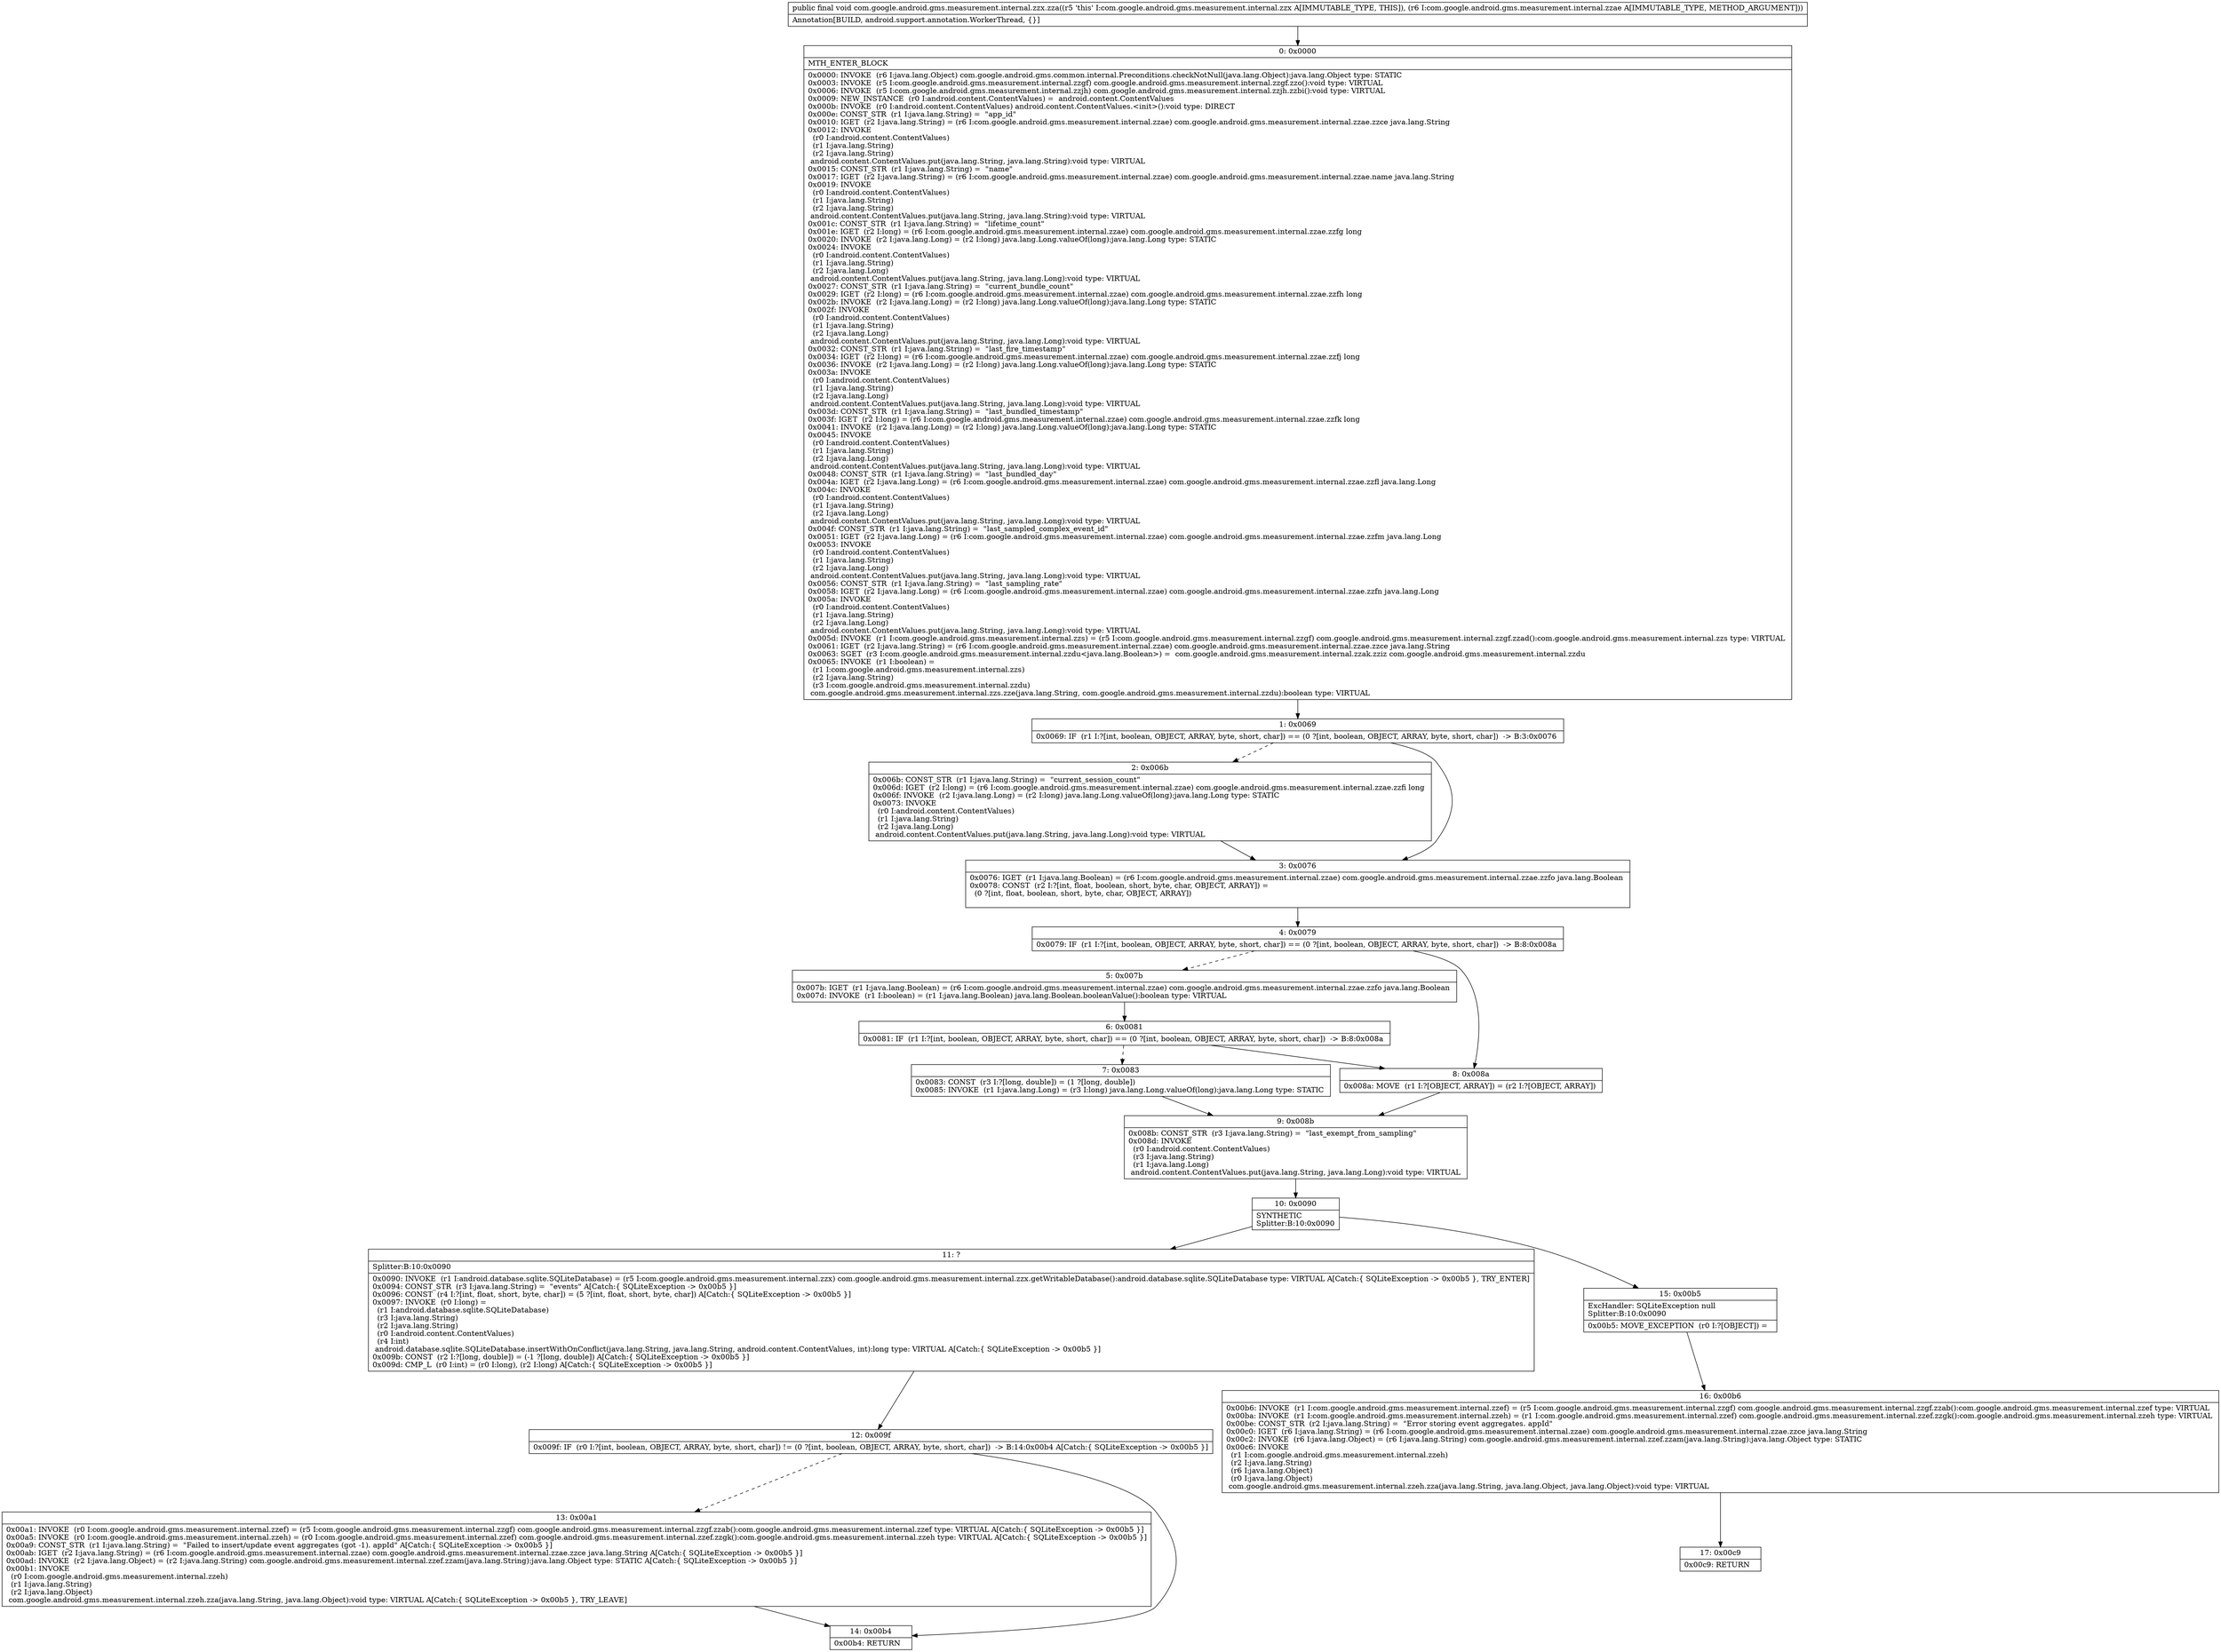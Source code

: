 digraph "CFG forcom.google.android.gms.measurement.internal.zzx.zza(Lcom\/google\/android\/gms\/measurement\/internal\/zzae;)V" {
Node_0 [shape=record,label="{0\:\ 0x0000|MTH_ENTER_BLOCK\l|0x0000: INVOKE  (r6 I:java.lang.Object) com.google.android.gms.common.internal.Preconditions.checkNotNull(java.lang.Object):java.lang.Object type: STATIC \l0x0003: INVOKE  (r5 I:com.google.android.gms.measurement.internal.zzgf) com.google.android.gms.measurement.internal.zzgf.zzo():void type: VIRTUAL \l0x0006: INVOKE  (r5 I:com.google.android.gms.measurement.internal.zzjh) com.google.android.gms.measurement.internal.zzjh.zzbi():void type: VIRTUAL \l0x0009: NEW_INSTANCE  (r0 I:android.content.ContentValues) =  android.content.ContentValues \l0x000b: INVOKE  (r0 I:android.content.ContentValues) android.content.ContentValues.\<init\>():void type: DIRECT \l0x000e: CONST_STR  (r1 I:java.lang.String) =  \"app_id\" \l0x0010: IGET  (r2 I:java.lang.String) = (r6 I:com.google.android.gms.measurement.internal.zzae) com.google.android.gms.measurement.internal.zzae.zzce java.lang.String \l0x0012: INVOKE  \l  (r0 I:android.content.ContentValues)\l  (r1 I:java.lang.String)\l  (r2 I:java.lang.String)\l android.content.ContentValues.put(java.lang.String, java.lang.String):void type: VIRTUAL \l0x0015: CONST_STR  (r1 I:java.lang.String) =  \"name\" \l0x0017: IGET  (r2 I:java.lang.String) = (r6 I:com.google.android.gms.measurement.internal.zzae) com.google.android.gms.measurement.internal.zzae.name java.lang.String \l0x0019: INVOKE  \l  (r0 I:android.content.ContentValues)\l  (r1 I:java.lang.String)\l  (r2 I:java.lang.String)\l android.content.ContentValues.put(java.lang.String, java.lang.String):void type: VIRTUAL \l0x001c: CONST_STR  (r1 I:java.lang.String) =  \"lifetime_count\" \l0x001e: IGET  (r2 I:long) = (r6 I:com.google.android.gms.measurement.internal.zzae) com.google.android.gms.measurement.internal.zzae.zzfg long \l0x0020: INVOKE  (r2 I:java.lang.Long) = (r2 I:long) java.lang.Long.valueOf(long):java.lang.Long type: STATIC \l0x0024: INVOKE  \l  (r0 I:android.content.ContentValues)\l  (r1 I:java.lang.String)\l  (r2 I:java.lang.Long)\l android.content.ContentValues.put(java.lang.String, java.lang.Long):void type: VIRTUAL \l0x0027: CONST_STR  (r1 I:java.lang.String) =  \"current_bundle_count\" \l0x0029: IGET  (r2 I:long) = (r6 I:com.google.android.gms.measurement.internal.zzae) com.google.android.gms.measurement.internal.zzae.zzfh long \l0x002b: INVOKE  (r2 I:java.lang.Long) = (r2 I:long) java.lang.Long.valueOf(long):java.lang.Long type: STATIC \l0x002f: INVOKE  \l  (r0 I:android.content.ContentValues)\l  (r1 I:java.lang.String)\l  (r2 I:java.lang.Long)\l android.content.ContentValues.put(java.lang.String, java.lang.Long):void type: VIRTUAL \l0x0032: CONST_STR  (r1 I:java.lang.String) =  \"last_fire_timestamp\" \l0x0034: IGET  (r2 I:long) = (r6 I:com.google.android.gms.measurement.internal.zzae) com.google.android.gms.measurement.internal.zzae.zzfj long \l0x0036: INVOKE  (r2 I:java.lang.Long) = (r2 I:long) java.lang.Long.valueOf(long):java.lang.Long type: STATIC \l0x003a: INVOKE  \l  (r0 I:android.content.ContentValues)\l  (r1 I:java.lang.String)\l  (r2 I:java.lang.Long)\l android.content.ContentValues.put(java.lang.String, java.lang.Long):void type: VIRTUAL \l0x003d: CONST_STR  (r1 I:java.lang.String) =  \"last_bundled_timestamp\" \l0x003f: IGET  (r2 I:long) = (r6 I:com.google.android.gms.measurement.internal.zzae) com.google.android.gms.measurement.internal.zzae.zzfk long \l0x0041: INVOKE  (r2 I:java.lang.Long) = (r2 I:long) java.lang.Long.valueOf(long):java.lang.Long type: STATIC \l0x0045: INVOKE  \l  (r0 I:android.content.ContentValues)\l  (r1 I:java.lang.String)\l  (r2 I:java.lang.Long)\l android.content.ContentValues.put(java.lang.String, java.lang.Long):void type: VIRTUAL \l0x0048: CONST_STR  (r1 I:java.lang.String) =  \"last_bundled_day\" \l0x004a: IGET  (r2 I:java.lang.Long) = (r6 I:com.google.android.gms.measurement.internal.zzae) com.google.android.gms.measurement.internal.zzae.zzfl java.lang.Long \l0x004c: INVOKE  \l  (r0 I:android.content.ContentValues)\l  (r1 I:java.lang.String)\l  (r2 I:java.lang.Long)\l android.content.ContentValues.put(java.lang.String, java.lang.Long):void type: VIRTUAL \l0x004f: CONST_STR  (r1 I:java.lang.String) =  \"last_sampled_complex_event_id\" \l0x0051: IGET  (r2 I:java.lang.Long) = (r6 I:com.google.android.gms.measurement.internal.zzae) com.google.android.gms.measurement.internal.zzae.zzfm java.lang.Long \l0x0053: INVOKE  \l  (r0 I:android.content.ContentValues)\l  (r1 I:java.lang.String)\l  (r2 I:java.lang.Long)\l android.content.ContentValues.put(java.lang.String, java.lang.Long):void type: VIRTUAL \l0x0056: CONST_STR  (r1 I:java.lang.String) =  \"last_sampling_rate\" \l0x0058: IGET  (r2 I:java.lang.Long) = (r6 I:com.google.android.gms.measurement.internal.zzae) com.google.android.gms.measurement.internal.zzae.zzfn java.lang.Long \l0x005a: INVOKE  \l  (r0 I:android.content.ContentValues)\l  (r1 I:java.lang.String)\l  (r2 I:java.lang.Long)\l android.content.ContentValues.put(java.lang.String, java.lang.Long):void type: VIRTUAL \l0x005d: INVOKE  (r1 I:com.google.android.gms.measurement.internal.zzs) = (r5 I:com.google.android.gms.measurement.internal.zzgf) com.google.android.gms.measurement.internal.zzgf.zzad():com.google.android.gms.measurement.internal.zzs type: VIRTUAL \l0x0061: IGET  (r2 I:java.lang.String) = (r6 I:com.google.android.gms.measurement.internal.zzae) com.google.android.gms.measurement.internal.zzae.zzce java.lang.String \l0x0063: SGET  (r3 I:com.google.android.gms.measurement.internal.zzdu\<java.lang.Boolean\>) =  com.google.android.gms.measurement.internal.zzak.zziz com.google.android.gms.measurement.internal.zzdu \l0x0065: INVOKE  (r1 I:boolean) = \l  (r1 I:com.google.android.gms.measurement.internal.zzs)\l  (r2 I:java.lang.String)\l  (r3 I:com.google.android.gms.measurement.internal.zzdu)\l com.google.android.gms.measurement.internal.zzs.zze(java.lang.String, com.google.android.gms.measurement.internal.zzdu):boolean type: VIRTUAL \l}"];
Node_1 [shape=record,label="{1\:\ 0x0069|0x0069: IF  (r1 I:?[int, boolean, OBJECT, ARRAY, byte, short, char]) == (0 ?[int, boolean, OBJECT, ARRAY, byte, short, char])  \-\> B:3:0x0076 \l}"];
Node_2 [shape=record,label="{2\:\ 0x006b|0x006b: CONST_STR  (r1 I:java.lang.String) =  \"current_session_count\" \l0x006d: IGET  (r2 I:long) = (r6 I:com.google.android.gms.measurement.internal.zzae) com.google.android.gms.measurement.internal.zzae.zzfi long \l0x006f: INVOKE  (r2 I:java.lang.Long) = (r2 I:long) java.lang.Long.valueOf(long):java.lang.Long type: STATIC \l0x0073: INVOKE  \l  (r0 I:android.content.ContentValues)\l  (r1 I:java.lang.String)\l  (r2 I:java.lang.Long)\l android.content.ContentValues.put(java.lang.String, java.lang.Long):void type: VIRTUAL \l}"];
Node_3 [shape=record,label="{3\:\ 0x0076|0x0076: IGET  (r1 I:java.lang.Boolean) = (r6 I:com.google.android.gms.measurement.internal.zzae) com.google.android.gms.measurement.internal.zzae.zzfo java.lang.Boolean \l0x0078: CONST  (r2 I:?[int, float, boolean, short, byte, char, OBJECT, ARRAY]) = \l  (0 ?[int, float, boolean, short, byte, char, OBJECT, ARRAY])\l \l}"];
Node_4 [shape=record,label="{4\:\ 0x0079|0x0079: IF  (r1 I:?[int, boolean, OBJECT, ARRAY, byte, short, char]) == (0 ?[int, boolean, OBJECT, ARRAY, byte, short, char])  \-\> B:8:0x008a \l}"];
Node_5 [shape=record,label="{5\:\ 0x007b|0x007b: IGET  (r1 I:java.lang.Boolean) = (r6 I:com.google.android.gms.measurement.internal.zzae) com.google.android.gms.measurement.internal.zzae.zzfo java.lang.Boolean \l0x007d: INVOKE  (r1 I:boolean) = (r1 I:java.lang.Boolean) java.lang.Boolean.booleanValue():boolean type: VIRTUAL \l}"];
Node_6 [shape=record,label="{6\:\ 0x0081|0x0081: IF  (r1 I:?[int, boolean, OBJECT, ARRAY, byte, short, char]) == (0 ?[int, boolean, OBJECT, ARRAY, byte, short, char])  \-\> B:8:0x008a \l}"];
Node_7 [shape=record,label="{7\:\ 0x0083|0x0083: CONST  (r3 I:?[long, double]) = (1 ?[long, double]) \l0x0085: INVOKE  (r1 I:java.lang.Long) = (r3 I:long) java.lang.Long.valueOf(long):java.lang.Long type: STATIC \l}"];
Node_8 [shape=record,label="{8\:\ 0x008a|0x008a: MOVE  (r1 I:?[OBJECT, ARRAY]) = (r2 I:?[OBJECT, ARRAY]) \l}"];
Node_9 [shape=record,label="{9\:\ 0x008b|0x008b: CONST_STR  (r3 I:java.lang.String) =  \"last_exempt_from_sampling\" \l0x008d: INVOKE  \l  (r0 I:android.content.ContentValues)\l  (r3 I:java.lang.String)\l  (r1 I:java.lang.Long)\l android.content.ContentValues.put(java.lang.String, java.lang.Long):void type: VIRTUAL \l}"];
Node_10 [shape=record,label="{10\:\ 0x0090|SYNTHETIC\lSplitter:B:10:0x0090\l}"];
Node_11 [shape=record,label="{11\:\ ?|Splitter:B:10:0x0090\l|0x0090: INVOKE  (r1 I:android.database.sqlite.SQLiteDatabase) = (r5 I:com.google.android.gms.measurement.internal.zzx) com.google.android.gms.measurement.internal.zzx.getWritableDatabase():android.database.sqlite.SQLiteDatabase type: VIRTUAL A[Catch:\{ SQLiteException \-\> 0x00b5 \}, TRY_ENTER]\l0x0094: CONST_STR  (r3 I:java.lang.String) =  \"events\" A[Catch:\{ SQLiteException \-\> 0x00b5 \}]\l0x0096: CONST  (r4 I:?[int, float, short, byte, char]) = (5 ?[int, float, short, byte, char]) A[Catch:\{ SQLiteException \-\> 0x00b5 \}]\l0x0097: INVOKE  (r0 I:long) = \l  (r1 I:android.database.sqlite.SQLiteDatabase)\l  (r3 I:java.lang.String)\l  (r2 I:java.lang.String)\l  (r0 I:android.content.ContentValues)\l  (r4 I:int)\l android.database.sqlite.SQLiteDatabase.insertWithOnConflict(java.lang.String, java.lang.String, android.content.ContentValues, int):long type: VIRTUAL A[Catch:\{ SQLiteException \-\> 0x00b5 \}]\l0x009b: CONST  (r2 I:?[long, double]) = (\-1 ?[long, double]) A[Catch:\{ SQLiteException \-\> 0x00b5 \}]\l0x009d: CMP_L  (r0 I:int) = (r0 I:long), (r2 I:long) A[Catch:\{ SQLiteException \-\> 0x00b5 \}]\l}"];
Node_12 [shape=record,label="{12\:\ 0x009f|0x009f: IF  (r0 I:?[int, boolean, OBJECT, ARRAY, byte, short, char]) != (0 ?[int, boolean, OBJECT, ARRAY, byte, short, char])  \-\> B:14:0x00b4 A[Catch:\{ SQLiteException \-\> 0x00b5 \}]\l}"];
Node_13 [shape=record,label="{13\:\ 0x00a1|0x00a1: INVOKE  (r0 I:com.google.android.gms.measurement.internal.zzef) = (r5 I:com.google.android.gms.measurement.internal.zzgf) com.google.android.gms.measurement.internal.zzgf.zzab():com.google.android.gms.measurement.internal.zzef type: VIRTUAL A[Catch:\{ SQLiteException \-\> 0x00b5 \}]\l0x00a5: INVOKE  (r0 I:com.google.android.gms.measurement.internal.zzeh) = (r0 I:com.google.android.gms.measurement.internal.zzef) com.google.android.gms.measurement.internal.zzef.zzgk():com.google.android.gms.measurement.internal.zzeh type: VIRTUAL A[Catch:\{ SQLiteException \-\> 0x00b5 \}]\l0x00a9: CONST_STR  (r1 I:java.lang.String) =  \"Failed to insert\/update event aggregates (got \-1). appId\" A[Catch:\{ SQLiteException \-\> 0x00b5 \}]\l0x00ab: IGET  (r2 I:java.lang.String) = (r6 I:com.google.android.gms.measurement.internal.zzae) com.google.android.gms.measurement.internal.zzae.zzce java.lang.String A[Catch:\{ SQLiteException \-\> 0x00b5 \}]\l0x00ad: INVOKE  (r2 I:java.lang.Object) = (r2 I:java.lang.String) com.google.android.gms.measurement.internal.zzef.zzam(java.lang.String):java.lang.Object type: STATIC A[Catch:\{ SQLiteException \-\> 0x00b5 \}]\l0x00b1: INVOKE  \l  (r0 I:com.google.android.gms.measurement.internal.zzeh)\l  (r1 I:java.lang.String)\l  (r2 I:java.lang.Object)\l com.google.android.gms.measurement.internal.zzeh.zza(java.lang.String, java.lang.Object):void type: VIRTUAL A[Catch:\{ SQLiteException \-\> 0x00b5 \}, TRY_LEAVE]\l}"];
Node_14 [shape=record,label="{14\:\ 0x00b4|0x00b4: RETURN   \l}"];
Node_15 [shape=record,label="{15\:\ 0x00b5|ExcHandler: SQLiteException null\lSplitter:B:10:0x0090\l|0x00b5: MOVE_EXCEPTION  (r0 I:?[OBJECT]) =  \l}"];
Node_16 [shape=record,label="{16\:\ 0x00b6|0x00b6: INVOKE  (r1 I:com.google.android.gms.measurement.internal.zzef) = (r5 I:com.google.android.gms.measurement.internal.zzgf) com.google.android.gms.measurement.internal.zzgf.zzab():com.google.android.gms.measurement.internal.zzef type: VIRTUAL \l0x00ba: INVOKE  (r1 I:com.google.android.gms.measurement.internal.zzeh) = (r1 I:com.google.android.gms.measurement.internal.zzef) com.google.android.gms.measurement.internal.zzef.zzgk():com.google.android.gms.measurement.internal.zzeh type: VIRTUAL \l0x00be: CONST_STR  (r2 I:java.lang.String) =  \"Error storing event aggregates. appId\" \l0x00c0: IGET  (r6 I:java.lang.String) = (r6 I:com.google.android.gms.measurement.internal.zzae) com.google.android.gms.measurement.internal.zzae.zzce java.lang.String \l0x00c2: INVOKE  (r6 I:java.lang.Object) = (r6 I:java.lang.String) com.google.android.gms.measurement.internal.zzef.zzam(java.lang.String):java.lang.Object type: STATIC \l0x00c6: INVOKE  \l  (r1 I:com.google.android.gms.measurement.internal.zzeh)\l  (r2 I:java.lang.String)\l  (r6 I:java.lang.Object)\l  (r0 I:java.lang.Object)\l com.google.android.gms.measurement.internal.zzeh.zza(java.lang.String, java.lang.Object, java.lang.Object):void type: VIRTUAL \l}"];
Node_17 [shape=record,label="{17\:\ 0x00c9|0x00c9: RETURN   \l}"];
MethodNode[shape=record,label="{public final void com.google.android.gms.measurement.internal.zzx.zza((r5 'this' I:com.google.android.gms.measurement.internal.zzx A[IMMUTABLE_TYPE, THIS]), (r6 I:com.google.android.gms.measurement.internal.zzae A[IMMUTABLE_TYPE, METHOD_ARGUMENT]))  | Annotation[BUILD, android.support.annotation.WorkerThread, \{\}]\l}"];
MethodNode -> Node_0;
Node_0 -> Node_1;
Node_1 -> Node_2[style=dashed];
Node_1 -> Node_3;
Node_2 -> Node_3;
Node_3 -> Node_4;
Node_4 -> Node_5[style=dashed];
Node_4 -> Node_8;
Node_5 -> Node_6;
Node_6 -> Node_7[style=dashed];
Node_6 -> Node_8;
Node_7 -> Node_9;
Node_8 -> Node_9;
Node_9 -> Node_10;
Node_10 -> Node_11;
Node_10 -> Node_15;
Node_11 -> Node_12;
Node_12 -> Node_13[style=dashed];
Node_12 -> Node_14;
Node_13 -> Node_14;
Node_15 -> Node_16;
Node_16 -> Node_17;
}

